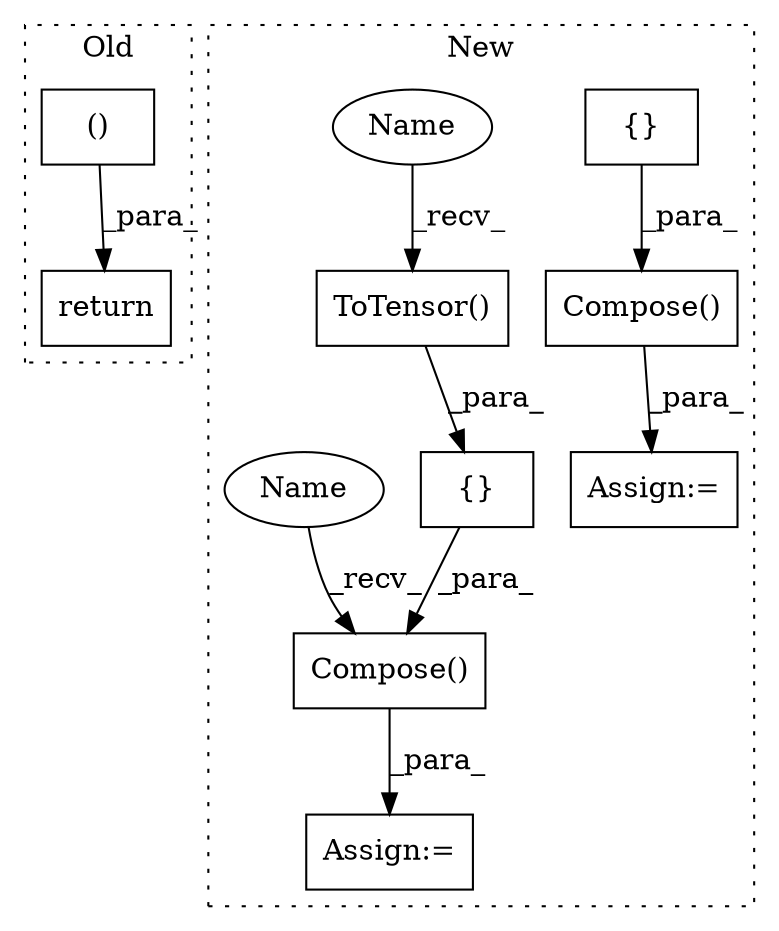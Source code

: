 digraph G {
subgraph cluster0 {
1 [label="return" a="93" s="5373" l="7" shape="box"];
9 [label="()" a="54" s="5660" l="0" shape="box"];
label = "Old";
style="dotted";
}
subgraph cluster1 {
2 [label="Compose()" a="75" s="5749,5797" l="22,1" shape="box"];
3 [label="{}" a="59" s="5771,5796" l="1,0" shape="box"];
4 [label="Assign:=" a="68" s="5746" l="3" shape="box"];
5 [label="ToTensor()" a="75" s="5772" l="24" shape="box"];
6 [label="Compose()" a="75" s="5530,5704" l="22,1" shape="box"];
7 [label="{}" a="59" s="5552,5690" l="18,0" shape="box"];
8 [label="Assign:=" a="68" s="5527" l="3" shape="box"];
10 [label="Name" a="87" s="5772" l="13" shape="ellipse"];
11 [label="Name" a="87" s="5749" l="13" shape="ellipse"];
label = "New";
style="dotted";
}
2 -> 4 [label="_para_"];
3 -> 2 [label="_para_"];
5 -> 3 [label="_para_"];
6 -> 8 [label="_para_"];
7 -> 6 [label="_para_"];
9 -> 1 [label="_para_"];
10 -> 5 [label="_recv_"];
11 -> 2 [label="_recv_"];
}